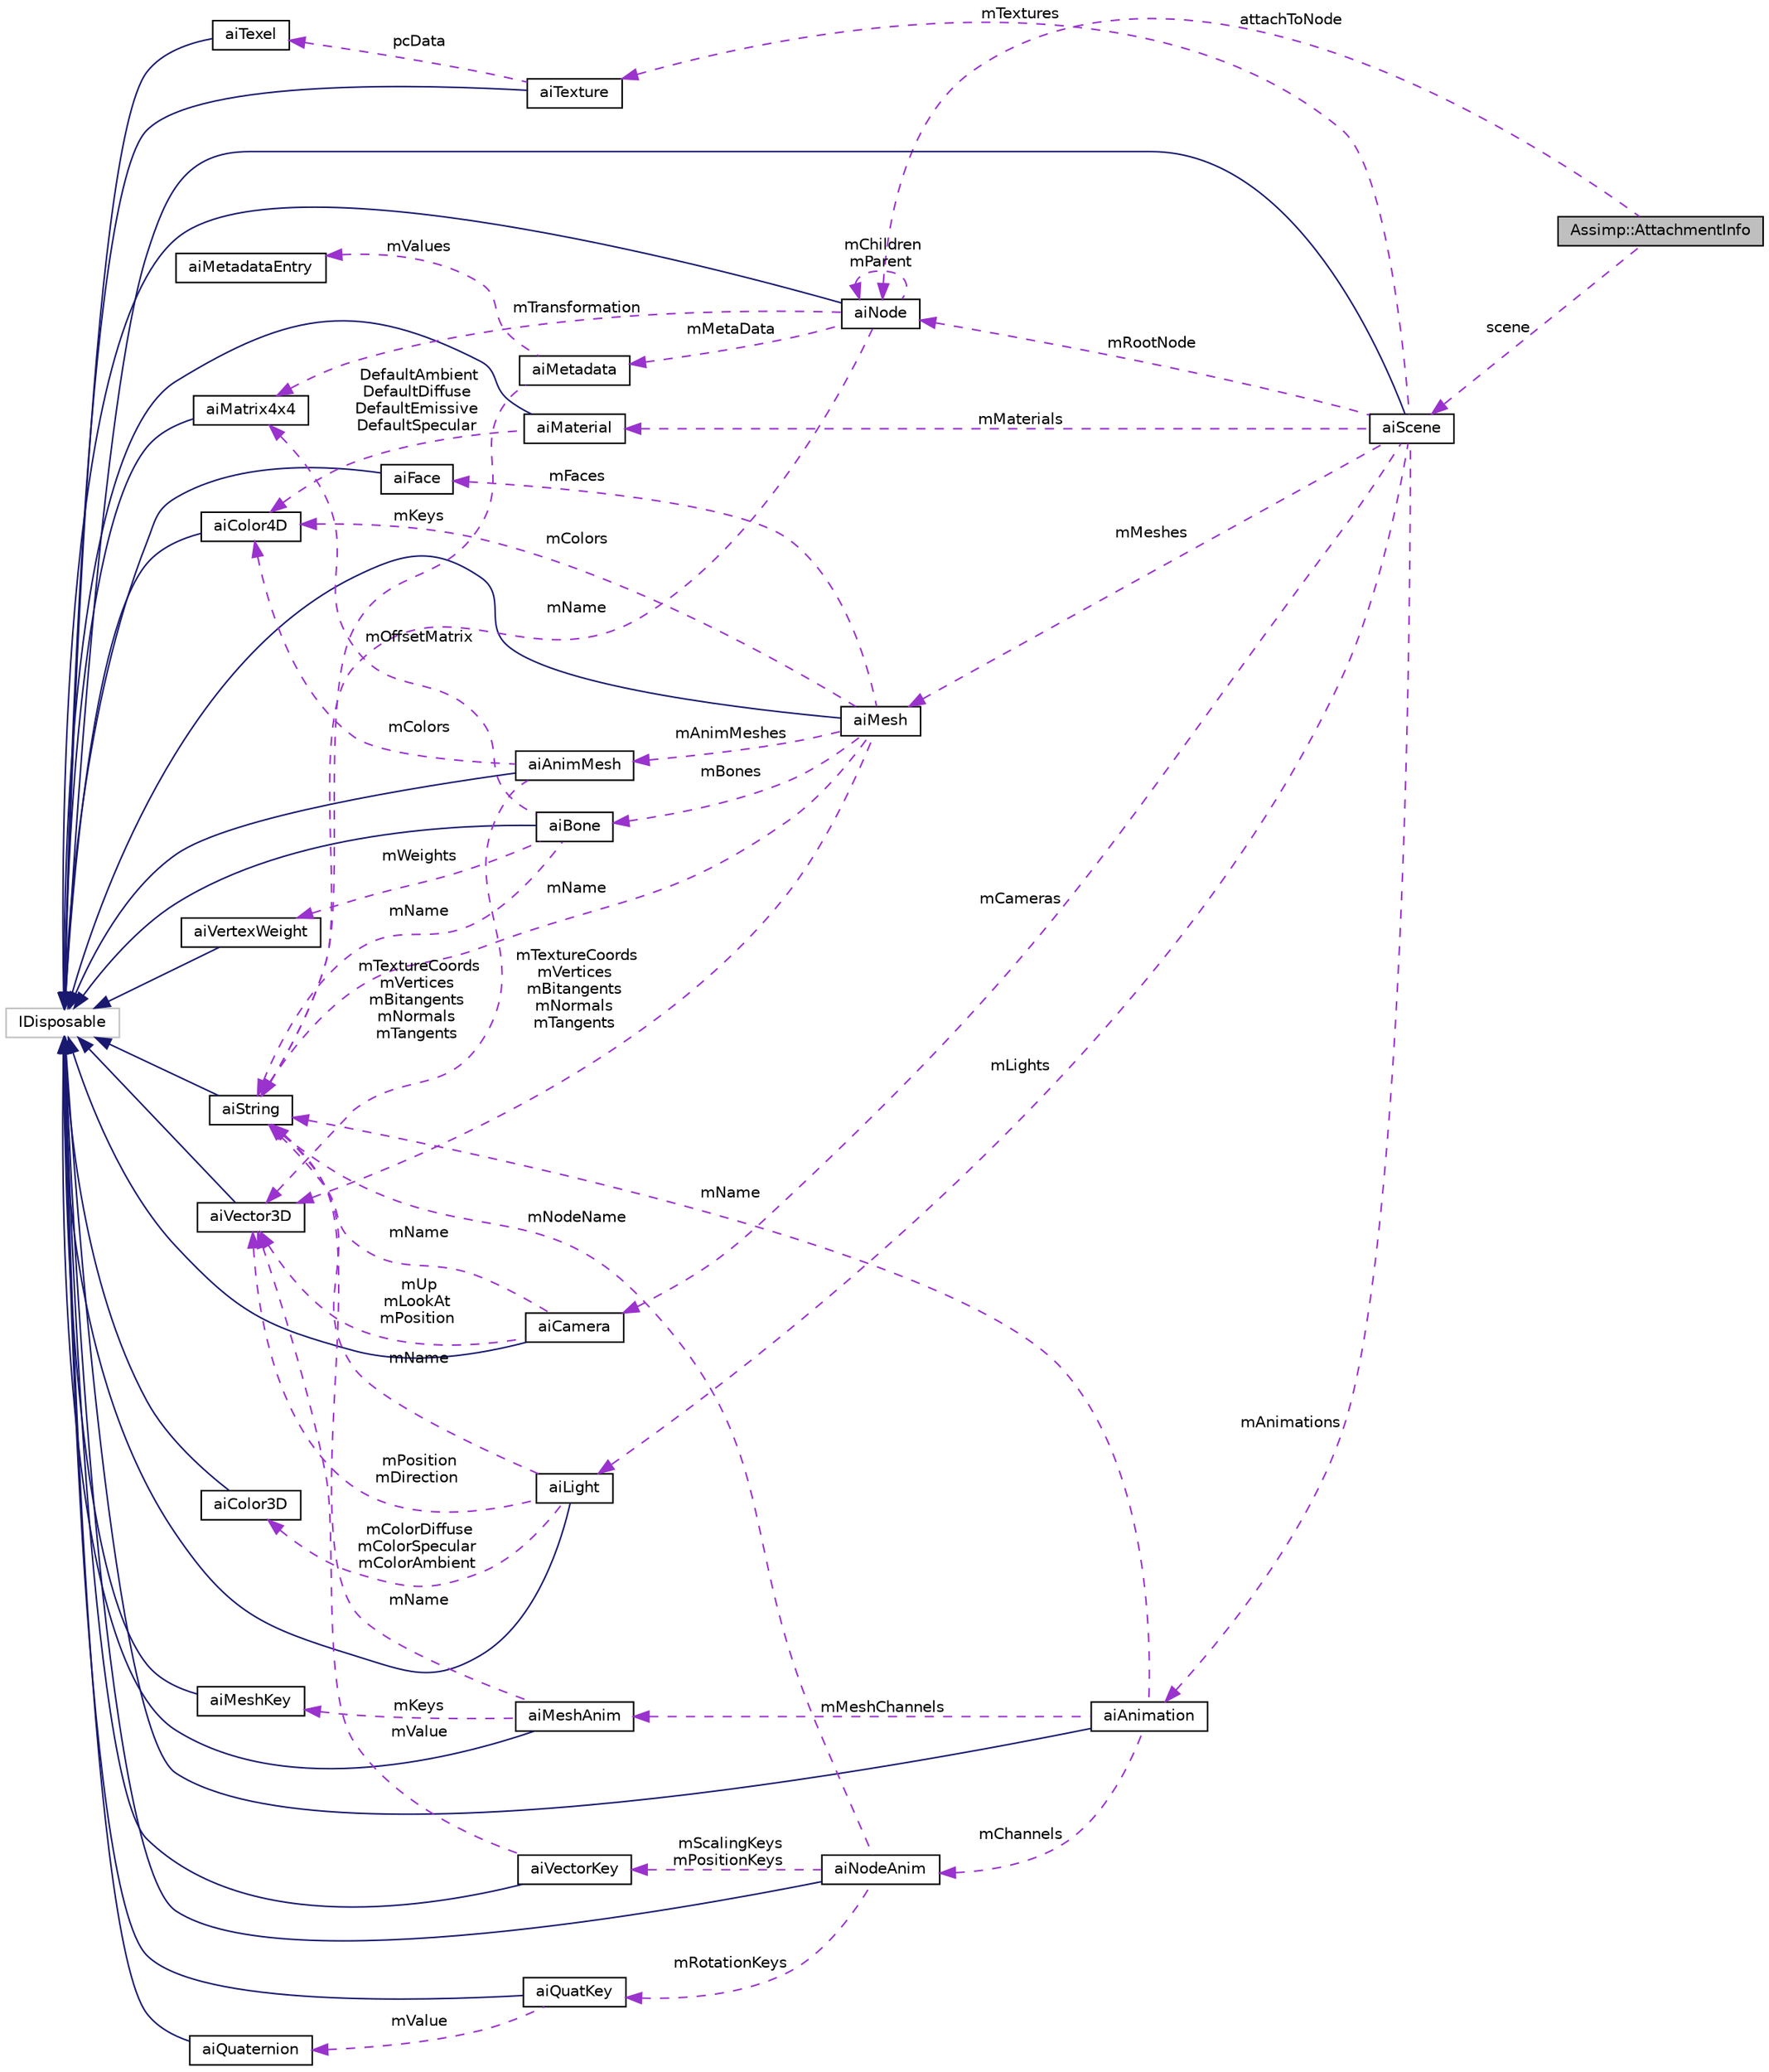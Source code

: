 digraph "Assimp::AttachmentInfo"
{
  edge [fontname="Helvetica",fontsize="10",labelfontname="Helvetica",labelfontsize="10"];
  node [fontname="Helvetica",fontsize="10",shape=record];
  rankdir="LR";
  Node1 [label="Assimp::AttachmentInfo",height=0.2,width=0.4,color="black", fillcolor="grey75", style="filled", fontcolor="black"];
  Node2 -> Node1 [dir="back",color="darkorchid3",fontsize="10",style="dashed",label=" attachToNode" ,fontname="Helvetica"];
  Node2 [label="aiNode",height=0.2,width=0.4,color="black", fillcolor="white", style="filled",URL="$structai_node.html"];
  Node3 -> Node2 [dir="back",color="midnightblue",fontsize="10",style="solid",fontname="Helvetica"];
  Node3 [label="IDisposable",height=0.2,width=0.4,color="grey75", fillcolor="white", style="filled"];
  Node4 -> Node2 [dir="back",color="darkorchid3",fontsize="10",style="dashed",label=" mName" ,fontname="Helvetica"];
  Node4 [label="aiString",height=0.2,width=0.4,color="black", fillcolor="white", style="filled",URL="$structai_string.html"];
  Node3 -> Node4 [dir="back",color="midnightblue",fontsize="10",style="solid",fontname="Helvetica"];
  Node5 -> Node2 [dir="back",color="darkorchid3",fontsize="10",style="dashed",label=" mMetaData" ,fontname="Helvetica"];
  Node5 [label="aiMetadata",height=0.2,width=0.4,color="black", fillcolor="white", style="filled",URL="$structai_metadata.html"];
  Node4 -> Node5 [dir="back",color="darkorchid3",fontsize="10",style="dashed",label=" mKeys" ,fontname="Helvetica"];
  Node6 -> Node5 [dir="back",color="darkorchid3",fontsize="10",style="dashed",label=" mValues" ,fontname="Helvetica"];
  Node6 [label="aiMetadataEntry",height=0.2,width=0.4,color="black", fillcolor="white", style="filled",URL="$structai_metadata_entry.html"];
  Node7 -> Node2 [dir="back",color="darkorchid3",fontsize="10",style="dashed",label=" mTransformation" ,fontname="Helvetica"];
  Node7 [label="aiMatrix4x4",height=0.2,width=0.4,color="black", fillcolor="white", style="filled",URL="$structai_matrix4x4.html"];
  Node3 -> Node7 [dir="back",color="midnightblue",fontsize="10",style="solid",fontname="Helvetica"];
  Node2 -> Node2 [dir="back",color="darkorchid3",fontsize="10",style="dashed",label=" mChildren\nmParent" ,fontname="Helvetica"];
  Node8 -> Node1 [dir="back",color="darkorchid3",fontsize="10",style="dashed",label=" scene" ,fontname="Helvetica"];
  Node8 [label="aiScene",height=0.2,width=0.4,color="black", fillcolor="white", style="filled",URL="$structai_scene.html"];
  Node3 -> Node8 [dir="back",color="midnightblue",fontsize="10",style="solid",fontname="Helvetica"];
  Node9 -> Node8 [dir="back",color="darkorchid3",fontsize="10",style="dashed",label=" mMaterials" ,fontname="Helvetica"];
  Node9 [label="aiMaterial",height=0.2,width=0.4,color="black", fillcolor="white", style="filled",URL="$classai_material.html"];
  Node3 -> Node9 [dir="back",color="midnightblue",fontsize="10",style="solid",fontname="Helvetica"];
  Node10 -> Node9 [dir="back",color="darkorchid3",fontsize="10",style="dashed",label=" DefaultAmbient\nDefaultDiffuse\nDefaultEmissive\nDefaultSpecular" ,fontname="Helvetica"];
  Node10 [label="aiColor4D",height=0.2,width=0.4,color="black", fillcolor="white", style="filled",URL="$structai_color4_d.html"];
  Node3 -> Node10 [dir="back",color="midnightblue",fontsize="10",style="solid",fontname="Helvetica"];
  Node11 -> Node8 [dir="back",color="darkorchid3",fontsize="10",style="dashed",label=" mMeshes" ,fontname="Helvetica"];
  Node11 [label="aiMesh",height=0.2,width=0.4,color="black", fillcolor="white", style="filled",URL="$structai_mesh.html",tooltip="A mesh represents a geometry or model with a single material. "];
  Node3 -> Node11 [dir="back",color="midnightblue",fontsize="10",style="solid",fontname="Helvetica"];
  Node12 -> Node11 [dir="back",color="darkorchid3",fontsize="10",style="dashed",label=" mAnimMeshes" ,fontname="Helvetica"];
  Node12 [label="aiAnimMesh",height=0.2,width=0.4,color="black", fillcolor="white", style="filled",URL="$structai_anim_mesh.html",tooltip="NOT CURRENTLY IN USE. An AnimMesh is an attachment to an aiMesh stores per-vertex animations for a pa..."];
  Node3 -> Node12 [dir="back",color="midnightblue",fontsize="10",style="solid",fontname="Helvetica"];
  Node13 -> Node12 [dir="back",color="darkorchid3",fontsize="10",style="dashed",label=" mTextureCoords\nmVertices\nmBitangents\nmNormals\nmTangents" ,fontname="Helvetica"];
  Node13 [label="aiVector3D",height=0.2,width=0.4,color="black", fillcolor="white", style="filled",URL="$structai_vector3_d.html"];
  Node3 -> Node13 [dir="back",color="midnightblue",fontsize="10",style="solid",fontname="Helvetica"];
  Node10 -> Node12 [dir="back",color="darkorchid3",fontsize="10",style="dashed",label=" mColors" ,fontname="Helvetica"];
  Node13 -> Node11 [dir="back",color="darkorchid3",fontsize="10",style="dashed",label=" mTextureCoords\nmVertices\nmBitangents\nmNormals\nmTangents" ,fontname="Helvetica"];
  Node14 -> Node11 [dir="back",color="darkorchid3",fontsize="10",style="dashed",label=" mFaces" ,fontname="Helvetica"];
  Node14 [label="aiFace",height=0.2,width=0.4,color="black", fillcolor="white", style="filled",URL="$structai_face.html",tooltip="A single face in a mesh, referring to multiple vertices. "];
  Node3 -> Node14 [dir="back",color="midnightblue",fontsize="10",style="solid",fontname="Helvetica"];
  Node4 -> Node11 [dir="back",color="darkorchid3",fontsize="10",style="dashed",label=" mName" ,fontname="Helvetica"];
  Node10 -> Node11 [dir="back",color="darkorchid3",fontsize="10",style="dashed",label=" mColors" ,fontname="Helvetica"];
  Node15 -> Node11 [dir="back",color="darkorchid3",fontsize="10",style="dashed",label=" mBones" ,fontname="Helvetica"];
  Node15 [label="aiBone",height=0.2,width=0.4,color="black", fillcolor="white", style="filled",URL="$structai_bone.html",tooltip="A single bone of a mesh. "];
  Node3 -> Node15 [dir="back",color="midnightblue",fontsize="10",style="solid",fontname="Helvetica"];
  Node16 -> Node15 [dir="back",color="darkorchid3",fontsize="10",style="dashed",label=" mWeights" ,fontname="Helvetica"];
  Node16 [label="aiVertexWeight",height=0.2,width=0.4,color="black", fillcolor="white", style="filled",URL="$structai_vertex_weight.html",tooltip="A single influence of a bone on a vertex. "];
  Node3 -> Node16 [dir="back",color="midnightblue",fontsize="10",style="solid",fontname="Helvetica"];
  Node4 -> Node15 [dir="back",color="darkorchid3",fontsize="10",style="dashed",label=" mName" ,fontname="Helvetica"];
  Node7 -> Node15 [dir="back",color="darkorchid3",fontsize="10",style="dashed",label=" mOffsetMatrix" ,fontname="Helvetica"];
  Node17 -> Node8 [dir="back",color="darkorchid3",fontsize="10",style="dashed",label=" mCameras" ,fontname="Helvetica"];
  Node17 [label="aiCamera",height=0.2,width=0.4,color="black", fillcolor="white", style="filled",URL="$structai_camera.html"];
  Node3 -> Node17 [dir="back",color="midnightblue",fontsize="10",style="solid",fontname="Helvetica"];
  Node13 -> Node17 [dir="back",color="darkorchid3",fontsize="10",style="dashed",label=" mUp\nmLookAt\nmPosition" ,fontname="Helvetica"];
  Node4 -> Node17 [dir="back",color="darkorchid3",fontsize="10",style="dashed",label=" mName" ,fontname="Helvetica"];
  Node18 -> Node8 [dir="back",color="darkorchid3",fontsize="10",style="dashed",label=" mLights" ,fontname="Helvetica"];
  Node18 [label="aiLight",height=0.2,width=0.4,color="black", fillcolor="white", style="filled",URL="$structai_light.html"];
  Node3 -> Node18 [dir="back",color="midnightblue",fontsize="10",style="solid",fontname="Helvetica"];
  Node13 -> Node18 [dir="back",color="darkorchid3",fontsize="10",style="dashed",label=" mPosition\nmDirection" ,fontname="Helvetica"];
  Node19 -> Node18 [dir="back",color="darkorchid3",fontsize="10",style="dashed",label=" mColorDiffuse\nmColorSpecular\nmColorAmbient" ,fontname="Helvetica"];
  Node19 [label="aiColor3D",height=0.2,width=0.4,color="black", fillcolor="white", style="filled",URL="$structai_color3_d.html"];
  Node3 -> Node19 [dir="back",color="midnightblue",fontsize="10",style="solid",fontname="Helvetica"];
  Node4 -> Node18 [dir="back",color="darkorchid3",fontsize="10",style="dashed",label=" mName" ,fontname="Helvetica"];
  Node20 -> Node8 [dir="back",color="darkorchid3",fontsize="10",style="dashed",label=" mAnimations" ,fontname="Helvetica"];
  Node20 [label="aiAnimation",height=0.2,width=0.4,color="black", fillcolor="white", style="filled",URL="$structai_animation.html"];
  Node3 -> Node20 [dir="back",color="midnightblue",fontsize="10",style="solid",fontname="Helvetica"];
  Node4 -> Node20 [dir="back",color="darkorchid3",fontsize="10",style="dashed",label=" mName" ,fontname="Helvetica"];
  Node21 -> Node20 [dir="back",color="darkorchid3",fontsize="10",style="dashed",label=" mChannels" ,fontname="Helvetica"];
  Node21 [label="aiNodeAnim",height=0.2,width=0.4,color="black", fillcolor="white", style="filled",URL="$structai_node_anim.html"];
  Node3 -> Node21 [dir="back",color="midnightblue",fontsize="10",style="solid",fontname="Helvetica"];
  Node22 -> Node21 [dir="back",color="darkorchid3",fontsize="10",style="dashed",label=" mRotationKeys" ,fontname="Helvetica"];
  Node22 [label="aiQuatKey",height=0.2,width=0.4,color="black", fillcolor="white", style="filled",URL="$structai_quat_key.html"];
  Node3 -> Node22 [dir="back",color="midnightblue",fontsize="10",style="solid",fontname="Helvetica"];
  Node23 -> Node22 [dir="back",color="darkorchid3",fontsize="10",style="dashed",label=" mValue" ,fontname="Helvetica"];
  Node23 [label="aiQuaternion",height=0.2,width=0.4,color="black", fillcolor="white", style="filled",URL="$structai_quaternion.html"];
  Node3 -> Node23 [dir="back",color="midnightblue",fontsize="10",style="solid",fontname="Helvetica"];
  Node24 -> Node21 [dir="back",color="darkorchid3",fontsize="10",style="dashed",label=" mScalingKeys\nmPositionKeys" ,fontname="Helvetica"];
  Node24 [label="aiVectorKey",height=0.2,width=0.4,color="black", fillcolor="white", style="filled",URL="$structai_vector_key.html"];
  Node3 -> Node24 [dir="back",color="midnightblue",fontsize="10",style="solid",fontname="Helvetica"];
  Node13 -> Node24 [dir="back",color="darkorchid3",fontsize="10",style="dashed",label=" mValue" ,fontname="Helvetica"];
  Node4 -> Node21 [dir="back",color="darkorchid3",fontsize="10",style="dashed",label=" mNodeName" ,fontname="Helvetica"];
  Node25 -> Node20 [dir="back",color="darkorchid3",fontsize="10",style="dashed",label=" mMeshChannels" ,fontname="Helvetica"];
  Node25 [label="aiMeshAnim",height=0.2,width=0.4,color="black", fillcolor="white", style="filled",URL="$structai_mesh_anim.html"];
  Node3 -> Node25 [dir="back",color="midnightblue",fontsize="10",style="solid",fontname="Helvetica"];
  Node26 -> Node25 [dir="back",color="darkorchid3",fontsize="10",style="dashed",label=" mKeys" ,fontname="Helvetica"];
  Node26 [label="aiMeshKey",height=0.2,width=0.4,color="black", fillcolor="white", style="filled",URL="$structai_mesh_key.html"];
  Node3 -> Node26 [dir="back",color="midnightblue",fontsize="10",style="solid",fontname="Helvetica"];
  Node4 -> Node25 [dir="back",color="darkorchid3",fontsize="10",style="dashed",label=" mName" ,fontname="Helvetica"];
  Node2 -> Node8 [dir="back",color="darkorchid3",fontsize="10",style="dashed",label=" mRootNode" ,fontname="Helvetica"];
  Node27 -> Node8 [dir="back",color="darkorchid3",fontsize="10",style="dashed",label=" mTextures" ,fontname="Helvetica"];
  Node27 [label="aiTexture",height=0.2,width=0.4,color="black", fillcolor="white", style="filled",URL="$structai_texture.html"];
  Node3 -> Node27 [dir="back",color="midnightblue",fontsize="10",style="solid",fontname="Helvetica"];
  Node28 -> Node27 [dir="back",color="darkorchid3",fontsize="10",style="dashed",label=" pcData" ,fontname="Helvetica"];
  Node28 [label="aiTexel",height=0.2,width=0.4,color="black", fillcolor="white", style="filled",URL="$structai_texel.html",tooltip="Helper structure to represent a texel in a ARGB8888 format. "];
  Node3 -> Node28 [dir="back",color="midnightblue",fontsize="10",style="solid",fontname="Helvetica"];
}
